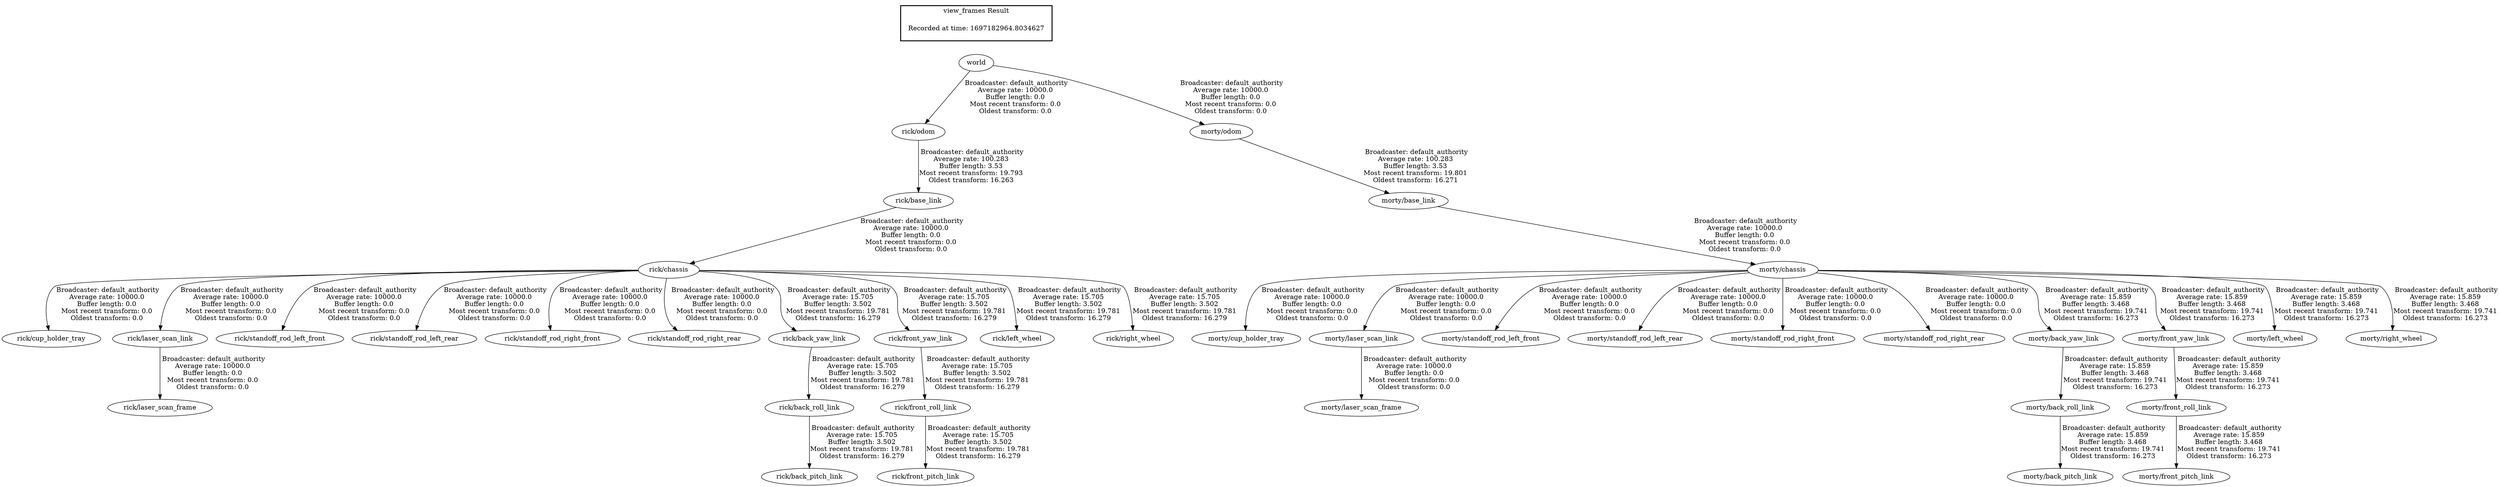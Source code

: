 digraph G {
"rick/odom" -> "rick/base_link"[label=" Broadcaster: default_authority\nAverage rate: 100.283\nBuffer length: 3.53\nMost recent transform: 19.793\nOldest transform: 16.263\n"];
"world" -> "rick/odom"[label=" Broadcaster: default_authority\nAverage rate: 10000.0\nBuffer length: 0.0\nMost recent transform: 0.0\nOldest transform: 0.0\n"];
"morty/odom" -> "morty/base_link"[label=" Broadcaster: default_authority\nAverage rate: 100.283\nBuffer length: 3.53\nMost recent transform: 19.801\nOldest transform: 16.271\n"];
"world" -> "morty/odom"[label=" Broadcaster: default_authority\nAverage rate: 10000.0\nBuffer length: 0.0\nMost recent transform: 0.0\nOldest transform: 0.0\n"];
"rick/base_link" -> "rick/chassis"[label=" Broadcaster: default_authority\nAverage rate: 10000.0\nBuffer length: 0.0\nMost recent transform: 0.0\nOldest transform: 0.0\n"];
"rick/chassis" -> "rick/cup_holder_tray"[label=" Broadcaster: default_authority\nAverage rate: 10000.0\nBuffer length: 0.0\nMost recent transform: 0.0\nOldest transform: 0.0\n"];
"rick/laser_scan_link" -> "rick/laser_scan_frame"[label=" Broadcaster: default_authority\nAverage rate: 10000.0\nBuffer length: 0.0\nMost recent transform: 0.0\nOldest transform: 0.0\n"];
"rick/chassis" -> "rick/laser_scan_link"[label=" Broadcaster: default_authority\nAverage rate: 10000.0\nBuffer length: 0.0\nMost recent transform: 0.0\nOldest transform: 0.0\n"];
"rick/chassis" -> "rick/standoff_rod_left_front"[label=" Broadcaster: default_authority\nAverage rate: 10000.0\nBuffer length: 0.0\nMost recent transform: 0.0\nOldest transform: 0.0\n"];
"rick/chassis" -> "rick/standoff_rod_left_rear"[label=" Broadcaster: default_authority\nAverage rate: 10000.0\nBuffer length: 0.0\nMost recent transform: 0.0\nOldest transform: 0.0\n"];
"rick/chassis" -> "rick/standoff_rod_right_front"[label=" Broadcaster: default_authority\nAverage rate: 10000.0\nBuffer length: 0.0\nMost recent transform: 0.0\nOldest transform: 0.0\n"];
"rick/chassis" -> "rick/standoff_rod_right_rear"[label=" Broadcaster: default_authority\nAverage rate: 10000.0\nBuffer length: 0.0\nMost recent transform: 0.0\nOldest transform: 0.0\n"];
"morty/base_link" -> "morty/chassis"[label=" Broadcaster: default_authority\nAverage rate: 10000.0\nBuffer length: 0.0\nMost recent transform: 0.0\nOldest transform: 0.0\n"];
"morty/chassis" -> "morty/cup_holder_tray"[label=" Broadcaster: default_authority\nAverage rate: 10000.0\nBuffer length: 0.0\nMost recent transform: 0.0\nOldest transform: 0.0\n"];
"morty/laser_scan_link" -> "morty/laser_scan_frame"[label=" Broadcaster: default_authority\nAverage rate: 10000.0\nBuffer length: 0.0\nMost recent transform: 0.0\nOldest transform: 0.0\n"];
"morty/chassis" -> "morty/laser_scan_link"[label=" Broadcaster: default_authority\nAverage rate: 10000.0\nBuffer length: 0.0\nMost recent transform: 0.0\nOldest transform: 0.0\n"];
"morty/chassis" -> "morty/standoff_rod_left_front"[label=" Broadcaster: default_authority\nAverage rate: 10000.0\nBuffer length: 0.0\nMost recent transform: 0.0\nOldest transform: 0.0\n"];
"morty/chassis" -> "morty/standoff_rod_left_rear"[label=" Broadcaster: default_authority\nAverage rate: 10000.0\nBuffer length: 0.0\nMost recent transform: 0.0\nOldest transform: 0.0\n"];
"morty/chassis" -> "morty/standoff_rod_right_front"[label=" Broadcaster: default_authority\nAverage rate: 10000.0\nBuffer length: 0.0\nMost recent transform: 0.0\nOldest transform: 0.0\n"];
"morty/chassis" -> "morty/standoff_rod_right_rear"[label=" Broadcaster: default_authority\nAverage rate: 10000.0\nBuffer length: 0.0\nMost recent transform: 0.0\nOldest transform: 0.0\n"];
"morty/back_roll_link" -> "morty/back_pitch_link"[label=" Broadcaster: default_authority\nAverage rate: 15.859\nBuffer length: 3.468\nMost recent transform: 19.741\nOldest transform: 16.273\n"];
"morty/back_yaw_link" -> "morty/back_roll_link"[label=" Broadcaster: default_authority\nAverage rate: 15.859\nBuffer length: 3.468\nMost recent transform: 19.741\nOldest transform: 16.273\n"];
"morty/chassis" -> "morty/back_yaw_link"[label=" Broadcaster: default_authority\nAverage rate: 15.859\nBuffer length: 3.468\nMost recent transform: 19.741\nOldest transform: 16.273\n"];
"morty/front_roll_link" -> "morty/front_pitch_link"[label=" Broadcaster: default_authority\nAverage rate: 15.859\nBuffer length: 3.468\nMost recent transform: 19.741\nOldest transform: 16.273\n"];
"morty/front_yaw_link" -> "morty/front_roll_link"[label=" Broadcaster: default_authority\nAverage rate: 15.859\nBuffer length: 3.468\nMost recent transform: 19.741\nOldest transform: 16.273\n"];
"morty/chassis" -> "morty/front_yaw_link"[label=" Broadcaster: default_authority\nAverage rate: 15.859\nBuffer length: 3.468\nMost recent transform: 19.741\nOldest transform: 16.273\n"];
"morty/chassis" -> "morty/left_wheel"[label=" Broadcaster: default_authority\nAverage rate: 15.859\nBuffer length: 3.468\nMost recent transform: 19.741\nOldest transform: 16.273\n"];
"morty/chassis" -> "morty/right_wheel"[label=" Broadcaster: default_authority\nAverage rate: 15.859\nBuffer length: 3.468\nMost recent transform: 19.741\nOldest transform: 16.273\n"];
"rick/back_roll_link" -> "rick/back_pitch_link"[label=" Broadcaster: default_authority\nAverage rate: 15.705\nBuffer length: 3.502\nMost recent transform: 19.781\nOldest transform: 16.279\n"];
"rick/back_yaw_link" -> "rick/back_roll_link"[label=" Broadcaster: default_authority\nAverage rate: 15.705\nBuffer length: 3.502\nMost recent transform: 19.781\nOldest transform: 16.279\n"];
"rick/chassis" -> "rick/back_yaw_link"[label=" Broadcaster: default_authority\nAverage rate: 15.705\nBuffer length: 3.502\nMost recent transform: 19.781\nOldest transform: 16.279\n"];
"rick/front_roll_link" -> "rick/front_pitch_link"[label=" Broadcaster: default_authority\nAverage rate: 15.705\nBuffer length: 3.502\nMost recent transform: 19.781\nOldest transform: 16.279\n"];
"rick/front_yaw_link" -> "rick/front_roll_link"[label=" Broadcaster: default_authority\nAverage rate: 15.705\nBuffer length: 3.502\nMost recent transform: 19.781\nOldest transform: 16.279\n"];
"rick/chassis" -> "rick/front_yaw_link"[label=" Broadcaster: default_authority\nAverage rate: 15.705\nBuffer length: 3.502\nMost recent transform: 19.781\nOldest transform: 16.279\n"];
"rick/chassis" -> "rick/left_wheel"[label=" Broadcaster: default_authority\nAverage rate: 15.705\nBuffer length: 3.502\nMost recent transform: 19.781\nOldest transform: 16.279\n"];
"rick/chassis" -> "rick/right_wheel"[label=" Broadcaster: default_authority\nAverage rate: 15.705\nBuffer length: 3.502\nMost recent transform: 19.781\nOldest transform: 16.279\n"];
edge [style=invis];
 subgraph cluster_legend { style=bold; color=black; label ="view_frames Result";
"Recorded at time: 1697182964.8034627"[ shape=plaintext ] ;
}->"world";
}
